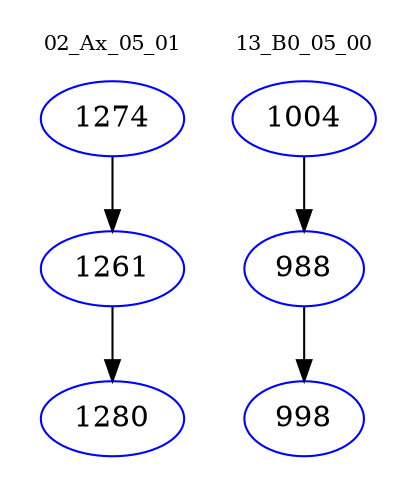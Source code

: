 digraph{
subgraph cluster_0 {
color = white
label = "02_Ax_05_01";
fontsize=10;
T0_1274 [label="1274", color="blue"]
T0_1274 -> T0_1261 [color="black"]
T0_1261 [label="1261", color="blue"]
T0_1261 -> T0_1280 [color="black"]
T0_1280 [label="1280", color="blue"]
}
subgraph cluster_1 {
color = white
label = "13_B0_05_00";
fontsize=10;
T1_1004 [label="1004", color="blue"]
T1_1004 -> T1_988 [color="black"]
T1_988 [label="988", color="blue"]
T1_988 -> T1_998 [color="black"]
T1_998 [label="998", color="blue"]
}
}
